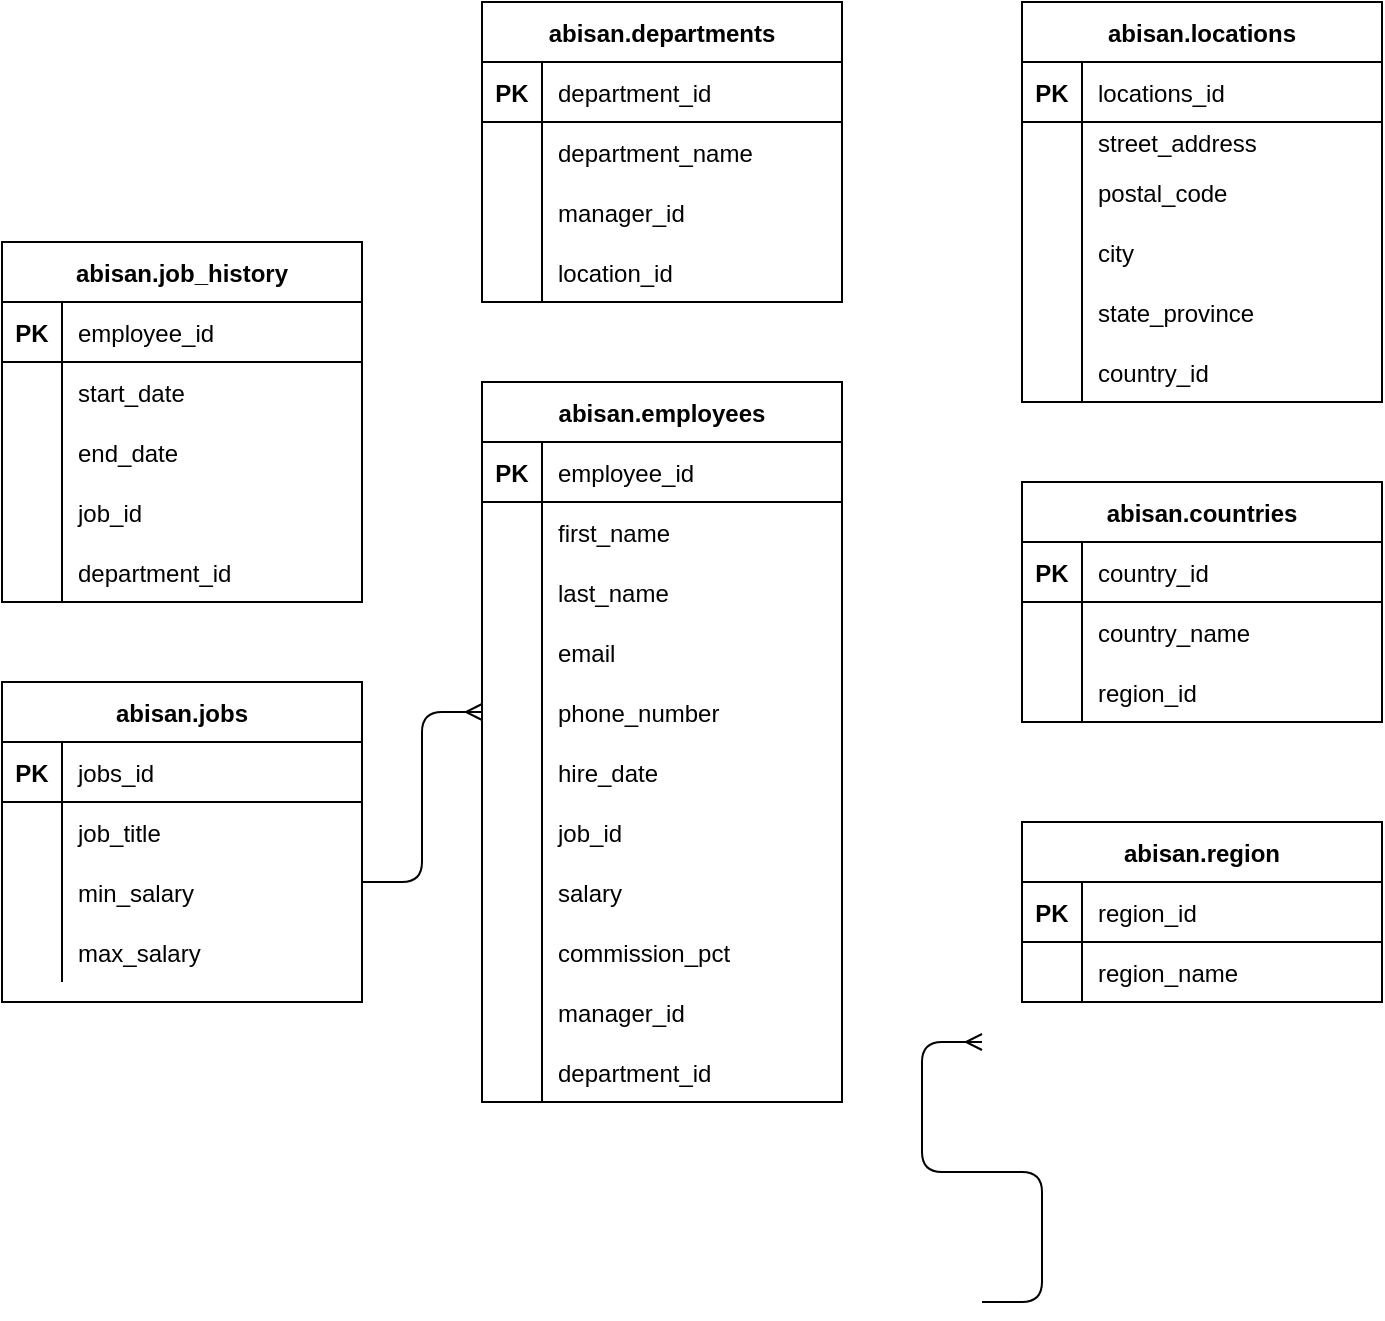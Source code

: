 <mxfile version="13.10.4" type="github">
  <diagram id="i6ycT5udkQKruZCcal8v" name="Page-1">
    <mxGraphModel dx="1401" dy="781" grid="1" gridSize="10" guides="1" tooltips="1" connect="1" arrows="1" fold="1" page="1" pageScale="1" pageWidth="850" pageHeight="1100" math="0" shadow="0">
      <root>
        <mxCell id="0" />
        <mxCell id="1" parent="0" />
        <mxCell id="qALc0oXiPU9BdHfqzSbK-43" value="abisan.region" style="shape=table;startSize=30;container=1;collapsible=1;childLayout=tableLayout;fixedRows=1;rowLines=0;fontStyle=1;align=center;resizeLast=1;" vertex="1" parent="1">
          <mxGeometry x="550" y="450" width="180" height="90" as="geometry" />
        </mxCell>
        <mxCell id="qALc0oXiPU9BdHfqzSbK-44" value="" style="shape=partialRectangle;collapsible=0;dropTarget=0;pointerEvents=0;fillColor=none;top=0;left=0;bottom=1;right=0;points=[[0,0.5],[1,0.5]];portConstraint=eastwest;" vertex="1" parent="qALc0oXiPU9BdHfqzSbK-43">
          <mxGeometry y="30" width="180" height="30" as="geometry" />
        </mxCell>
        <mxCell id="qALc0oXiPU9BdHfqzSbK-45" value="PK" style="shape=partialRectangle;connectable=0;fillColor=none;top=0;left=0;bottom=0;right=0;fontStyle=1;overflow=hidden;" vertex="1" parent="qALc0oXiPU9BdHfqzSbK-44">
          <mxGeometry width="30.0" height="30" as="geometry" />
        </mxCell>
        <mxCell id="qALc0oXiPU9BdHfqzSbK-46" value="region_id" style="shape=partialRectangle;connectable=0;fillColor=none;top=0;left=0;bottom=0;right=0;align=left;spacingLeft=6;fontStyle=0;overflow=hidden;" vertex="1" parent="qALc0oXiPU9BdHfqzSbK-44">
          <mxGeometry x="30.0" width="150.0" height="30" as="geometry" />
        </mxCell>
        <mxCell id="qALc0oXiPU9BdHfqzSbK-47" value="" style="shape=partialRectangle;collapsible=0;dropTarget=0;pointerEvents=0;fillColor=none;top=0;left=0;bottom=0;right=0;points=[[0,0.5],[1,0.5]];portConstraint=eastwest;" vertex="1" parent="qALc0oXiPU9BdHfqzSbK-43">
          <mxGeometry y="60" width="180" height="30" as="geometry" />
        </mxCell>
        <mxCell id="qALc0oXiPU9BdHfqzSbK-48" value="" style="shape=partialRectangle;connectable=0;fillColor=none;top=0;left=0;bottom=0;right=0;editable=1;overflow=hidden;" vertex="1" parent="qALc0oXiPU9BdHfqzSbK-47">
          <mxGeometry width="30.0" height="30" as="geometry" />
        </mxCell>
        <mxCell id="qALc0oXiPU9BdHfqzSbK-49" value="region_name" style="shape=partialRectangle;connectable=0;fillColor=none;top=0;left=0;bottom=0;right=0;align=left;spacingLeft=6;overflow=hidden;" vertex="1" parent="qALc0oXiPU9BdHfqzSbK-47">
          <mxGeometry x="30.0" width="150.0" height="30" as="geometry" />
        </mxCell>
        <mxCell id="qALc0oXiPU9BdHfqzSbK-1" value="abisan.departments" style="shape=table;startSize=30;container=1;collapsible=1;childLayout=tableLayout;fixedRows=1;rowLines=0;fontStyle=1;align=center;resizeLast=1;" vertex="1" parent="1">
          <mxGeometry x="280" y="40" width="180" height="150" as="geometry" />
        </mxCell>
        <mxCell id="qALc0oXiPU9BdHfqzSbK-2" value="" style="shape=partialRectangle;collapsible=0;dropTarget=0;pointerEvents=0;fillColor=none;top=0;left=0;bottom=1;right=0;points=[[0,0.5],[1,0.5]];portConstraint=eastwest;" vertex="1" parent="qALc0oXiPU9BdHfqzSbK-1">
          <mxGeometry y="30" width="180" height="30" as="geometry" />
        </mxCell>
        <mxCell id="qALc0oXiPU9BdHfqzSbK-3" value="PK" style="shape=partialRectangle;connectable=0;fillColor=none;top=0;left=0;bottom=0;right=0;fontStyle=1;overflow=hidden;" vertex="1" parent="qALc0oXiPU9BdHfqzSbK-2">
          <mxGeometry width="30" height="30" as="geometry" />
        </mxCell>
        <mxCell id="qALc0oXiPU9BdHfqzSbK-4" value="department_id" style="shape=partialRectangle;connectable=0;fillColor=none;top=0;left=0;bottom=0;right=0;align=left;spacingLeft=6;fontStyle=0;overflow=hidden;" vertex="1" parent="qALc0oXiPU9BdHfqzSbK-2">
          <mxGeometry x="30" width="150" height="30" as="geometry" />
        </mxCell>
        <mxCell id="qALc0oXiPU9BdHfqzSbK-5" value="" style="shape=partialRectangle;collapsible=0;dropTarget=0;pointerEvents=0;fillColor=none;top=0;left=0;bottom=0;right=0;points=[[0,0.5],[1,0.5]];portConstraint=eastwest;" vertex="1" parent="qALc0oXiPU9BdHfqzSbK-1">
          <mxGeometry y="60" width="180" height="30" as="geometry" />
        </mxCell>
        <mxCell id="qALc0oXiPU9BdHfqzSbK-6" value="" style="shape=partialRectangle;connectable=0;fillColor=none;top=0;left=0;bottom=0;right=0;editable=1;overflow=hidden;" vertex="1" parent="qALc0oXiPU9BdHfqzSbK-5">
          <mxGeometry width="30" height="30" as="geometry" />
        </mxCell>
        <mxCell id="qALc0oXiPU9BdHfqzSbK-7" value="department_name" style="shape=partialRectangle;connectable=0;fillColor=none;top=0;left=0;bottom=0;right=0;align=left;spacingLeft=6;overflow=hidden;" vertex="1" parent="qALc0oXiPU9BdHfqzSbK-5">
          <mxGeometry x="30" width="150" height="30" as="geometry" />
        </mxCell>
        <mxCell id="qALc0oXiPU9BdHfqzSbK-8" value="" style="shape=partialRectangle;collapsible=0;dropTarget=0;pointerEvents=0;fillColor=none;top=0;left=0;bottom=0;right=0;points=[[0,0.5],[1,0.5]];portConstraint=eastwest;" vertex="1" parent="qALc0oXiPU9BdHfqzSbK-1">
          <mxGeometry y="90" width="180" height="30" as="geometry" />
        </mxCell>
        <mxCell id="qALc0oXiPU9BdHfqzSbK-9" value="" style="shape=partialRectangle;connectable=0;fillColor=none;top=0;left=0;bottom=0;right=0;editable=1;overflow=hidden;" vertex="1" parent="qALc0oXiPU9BdHfqzSbK-8">
          <mxGeometry width="30" height="30" as="geometry" />
        </mxCell>
        <mxCell id="qALc0oXiPU9BdHfqzSbK-10" value="manager_id" style="shape=partialRectangle;connectable=0;fillColor=none;top=0;left=0;bottom=0;right=0;align=left;spacingLeft=6;overflow=hidden;" vertex="1" parent="qALc0oXiPU9BdHfqzSbK-8">
          <mxGeometry x="30" width="150" height="30" as="geometry" />
        </mxCell>
        <mxCell id="qALc0oXiPU9BdHfqzSbK-11" value="" style="shape=partialRectangle;collapsible=0;dropTarget=0;pointerEvents=0;fillColor=none;top=0;left=0;bottom=0;right=0;points=[[0,0.5],[1,0.5]];portConstraint=eastwest;" vertex="1" parent="qALc0oXiPU9BdHfqzSbK-1">
          <mxGeometry y="120" width="180" height="30" as="geometry" />
        </mxCell>
        <mxCell id="qALc0oXiPU9BdHfqzSbK-12" value="" style="shape=partialRectangle;connectable=0;fillColor=none;top=0;left=0;bottom=0;right=0;editable=1;overflow=hidden;" vertex="1" parent="qALc0oXiPU9BdHfqzSbK-11">
          <mxGeometry width="30" height="30" as="geometry" />
        </mxCell>
        <mxCell id="qALc0oXiPU9BdHfqzSbK-13" value="location_id" style="shape=partialRectangle;connectable=0;fillColor=none;top=0;left=0;bottom=0;right=0;align=left;spacingLeft=6;overflow=hidden;" vertex="1" parent="qALc0oXiPU9BdHfqzSbK-11">
          <mxGeometry x="30" width="150" height="30" as="geometry" />
        </mxCell>
        <mxCell id="qALc0oXiPU9BdHfqzSbK-14" value="abisan.locations" style="shape=table;startSize=30;container=1;collapsible=1;childLayout=tableLayout;fixedRows=1;rowLines=0;fontStyle=1;align=center;resizeLast=1;" vertex="1" parent="1">
          <mxGeometry x="550" y="40" width="180" height="200" as="geometry" />
        </mxCell>
        <mxCell id="qALc0oXiPU9BdHfqzSbK-15" value="" style="shape=partialRectangle;collapsible=0;dropTarget=0;pointerEvents=0;fillColor=none;top=0;left=0;bottom=1;right=0;points=[[0,0.5],[1,0.5]];portConstraint=eastwest;" vertex="1" parent="qALc0oXiPU9BdHfqzSbK-14">
          <mxGeometry y="30" width="180" height="30" as="geometry" />
        </mxCell>
        <mxCell id="qALc0oXiPU9BdHfqzSbK-16" value="PK" style="shape=partialRectangle;connectable=0;fillColor=none;top=0;left=0;bottom=0;right=0;fontStyle=1;overflow=hidden;" vertex="1" parent="qALc0oXiPU9BdHfqzSbK-15">
          <mxGeometry width="30" height="30" as="geometry" />
        </mxCell>
        <mxCell id="qALc0oXiPU9BdHfqzSbK-17" value="locations_id" style="shape=partialRectangle;connectable=0;fillColor=none;top=0;left=0;bottom=0;right=0;align=left;spacingLeft=6;fontStyle=0;overflow=hidden;" vertex="1" parent="qALc0oXiPU9BdHfqzSbK-15">
          <mxGeometry x="30" width="150" height="30" as="geometry" />
        </mxCell>
        <mxCell id="qALc0oXiPU9BdHfqzSbK-18" value="" style="shape=partialRectangle;collapsible=0;dropTarget=0;pointerEvents=0;fillColor=none;top=0;left=0;bottom=0;right=0;points=[[0,0.5],[1,0.5]];portConstraint=eastwest;" vertex="1" parent="qALc0oXiPU9BdHfqzSbK-14">
          <mxGeometry y="60" width="180" height="20" as="geometry" />
        </mxCell>
        <mxCell id="qALc0oXiPU9BdHfqzSbK-19" value="" style="shape=partialRectangle;connectable=0;fillColor=none;top=0;left=0;bottom=0;right=0;editable=1;overflow=hidden;" vertex="1" parent="qALc0oXiPU9BdHfqzSbK-18">
          <mxGeometry width="30" height="20" as="geometry" />
        </mxCell>
        <mxCell id="qALc0oXiPU9BdHfqzSbK-20" value="street_address" style="shape=partialRectangle;connectable=0;fillColor=none;top=0;left=0;bottom=0;right=0;align=left;spacingLeft=6;overflow=hidden;" vertex="1" parent="qALc0oXiPU9BdHfqzSbK-18">
          <mxGeometry x="30" width="150" height="20" as="geometry" />
        </mxCell>
        <mxCell id="qALc0oXiPU9BdHfqzSbK-21" value="" style="shape=partialRectangle;collapsible=0;dropTarget=0;pointerEvents=0;fillColor=none;top=0;left=0;bottom=0;right=0;points=[[0,0.5],[1,0.5]];portConstraint=eastwest;" vertex="1" parent="qALc0oXiPU9BdHfqzSbK-14">
          <mxGeometry y="80" width="180" height="30" as="geometry" />
        </mxCell>
        <mxCell id="qALc0oXiPU9BdHfqzSbK-22" value="" style="shape=partialRectangle;connectable=0;fillColor=none;top=0;left=0;bottom=0;right=0;editable=1;overflow=hidden;" vertex="1" parent="qALc0oXiPU9BdHfqzSbK-21">
          <mxGeometry width="30" height="30" as="geometry" />
        </mxCell>
        <mxCell id="qALc0oXiPU9BdHfqzSbK-23" value="postal_code" style="shape=partialRectangle;connectable=0;fillColor=none;top=0;left=0;bottom=0;right=0;align=left;spacingLeft=6;overflow=hidden;" vertex="1" parent="qALc0oXiPU9BdHfqzSbK-21">
          <mxGeometry x="30" width="150" height="30" as="geometry" />
        </mxCell>
        <mxCell id="qALc0oXiPU9BdHfqzSbK-24" value="" style="shape=partialRectangle;collapsible=0;dropTarget=0;pointerEvents=0;fillColor=none;top=0;left=0;bottom=0;right=0;points=[[0,0.5],[1,0.5]];portConstraint=eastwest;" vertex="1" parent="qALc0oXiPU9BdHfqzSbK-14">
          <mxGeometry y="110" width="180" height="30" as="geometry" />
        </mxCell>
        <mxCell id="qALc0oXiPU9BdHfqzSbK-25" value="" style="shape=partialRectangle;connectable=0;fillColor=none;top=0;left=0;bottom=0;right=0;editable=1;overflow=hidden;" vertex="1" parent="qALc0oXiPU9BdHfqzSbK-24">
          <mxGeometry width="30" height="30" as="geometry" />
        </mxCell>
        <mxCell id="qALc0oXiPU9BdHfqzSbK-26" value="city" style="shape=partialRectangle;connectable=0;fillColor=none;top=0;left=0;bottom=0;right=0;align=left;spacingLeft=6;overflow=hidden;" vertex="1" parent="qALc0oXiPU9BdHfqzSbK-24">
          <mxGeometry x="30" width="150" height="30" as="geometry" />
        </mxCell>
        <mxCell id="qALc0oXiPU9BdHfqzSbK-136" value="" style="shape=partialRectangle;collapsible=0;dropTarget=0;pointerEvents=0;fillColor=none;top=0;left=0;bottom=0;right=0;points=[[0,0.5],[1,0.5]];portConstraint=eastwest;" vertex="1" parent="qALc0oXiPU9BdHfqzSbK-14">
          <mxGeometry y="140" width="180" height="30" as="geometry" />
        </mxCell>
        <mxCell id="qALc0oXiPU9BdHfqzSbK-137" value="" style="shape=partialRectangle;connectable=0;fillColor=none;top=0;left=0;bottom=0;right=0;editable=1;overflow=hidden;" vertex="1" parent="qALc0oXiPU9BdHfqzSbK-136">
          <mxGeometry width="30" height="30" as="geometry" />
        </mxCell>
        <mxCell id="qALc0oXiPU9BdHfqzSbK-138" value="state_province" style="shape=partialRectangle;connectable=0;fillColor=none;top=0;left=0;bottom=0;right=0;align=left;spacingLeft=6;overflow=hidden;" vertex="1" parent="qALc0oXiPU9BdHfqzSbK-136">
          <mxGeometry x="30" width="150" height="30" as="geometry" />
        </mxCell>
        <mxCell id="qALc0oXiPU9BdHfqzSbK-139" value="" style="shape=partialRectangle;collapsible=0;dropTarget=0;pointerEvents=0;fillColor=none;top=0;left=0;bottom=0;right=0;points=[[0,0.5],[1,0.5]];portConstraint=eastwest;" vertex="1" parent="qALc0oXiPU9BdHfqzSbK-14">
          <mxGeometry y="170" width="180" height="30" as="geometry" />
        </mxCell>
        <mxCell id="qALc0oXiPU9BdHfqzSbK-140" value="" style="shape=partialRectangle;connectable=0;fillColor=none;top=0;left=0;bottom=0;right=0;editable=1;overflow=hidden;" vertex="1" parent="qALc0oXiPU9BdHfqzSbK-139">
          <mxGeometry width="30" height="30" as="geometry" />
        </mxCell>
        <mxCell id="qALc0oXiPU9BdHfqzSbK-141" value="country_id" style="shape=partialRectangle;connectable=0;fillColor=none;top=0;left=0;bottom=0;right=0;align=left;spacingLeft=6;overflow=hidden;" vertex="1" parent="qALc0oXiPU9BdHfqzSbK-139">
          <mxGeometry x="30" width="150" height="30" as="geometry" />
        </mxCell>
        <mxCell id="qALc0oXiPU9BdHfqzSbK-29" value="abisan.countries" style="shape=table;startSize=30;container=1;collapsible=1;childLayout=tableLayout;fixedRows=1;rowLines=0;fontStyle=1;align=center;resizeLast=1;" vertex="1" parent="1">
          <mxGeometry x="550" y="280" width="180" height="120" as="geometry" />
        </mxCell>
        <mxCell id="qALc0oXiPU9BdHfqzSbK-30" value="" style="shape=partialRectangle;collapsible=0;dropTarget=0;pointerEvents=0;fillColor=none;top=0;left=0;bottom=1;right=0;points=[[0,0.5],[1,0.5]];portConstraint=eastwest;" vertex="1" parent="qALc0oXiPU9BdHfqzSbK-29">
          <mxGeometry y="30" width="180" height="30" as="geometry" />
        </mxCell>
        <mxCell id="qALc0oXiPU9BdHfqzSbK-31" value="PK" style="shape=partialRectangle;connectable=0;fillColor=none;top=0;left=0;bottom=0;right=0;fontStyle=1;overflow=hidden;" vertex="1" parent="qALc0oXiPU9BdHfqzSbK-30">
          <mxGeometry width="30" height="30" as="geometry" />
        </mxCell>
        <mxCell id="qALc0oXiPU9BdHfqzSbK-32" value="country_id" style="shape=partialRectangle;connectable=0;fillColor=none;top=0;left=0;bottom=0;right=0;align=left;spacingLeft=6;fontStyle=0;overflow=hidden;" vertex="1" parent="qALc0oXiPU9BdHfqzSbK-30">
          <mxGeometry x="30" width="150" height="30" as="geometry" />
        </mxCell>
        <mxCell id="qALc0oXiPU9BdHfqzSbK-33" value="" style="shape=partialRectangle;collapsible=0;dropTarget=0;pointerEvents=0;fillColor=none;top=0;left=0;bottom=0;right=0;points=[[0,0.5],[1,0.5]];portConstraint=eastwest;" vertex="1" parent="qALc0oXiPU9BdHfqzSbK-29">
          <mxGeometry y="60" width="180" height="30" as="geometry" />
        </mxCell>
        <mxCell id="qALc0oXiPU9BdHfqzSbK-34" value="" style="shape=partialRectangle;connectable=0;fillColor=none;top=0;left=0;bottom=0;right=0;editable=1;overflow=hidden;" vertex="1" parent="qALc0oXiPU9BdHfqzSbK-33">
          <mxGeometry width="30" height="30" as="geometry" />
        </mxCell>
        <mxCell id="qALc0oXiPU9BdHfqzSbK-35" value="country_name" style="shape=partialRectangle;connectable=0;fillColor=none;top=0;left=0;bottom=0;right=0;align=left;spacingLeft=6;overflow=hidden;" vertex="1" parent="qALc0oXiPU9BdHfqzSbK-33">
          <mxGeometry x="30" width="150" height="30" as="geometry" />
        </mxCell>
        <mxCell id="qALc0oXiPU9BdHfqzSbK-36" value="" style="shape=partialRectangle;collapsible=0;dropTarget=0;pointerEvents=0;fillColor=none;top=0;left=0;bottom=0;right=0;points=[[0,0.5],[1,0.5]];portConstraint=eastwest;" vertex="1" parent="qALc0oXiPU9BdHfqzSbK-29">
          <mxGeometry y="90" width="180" height="30" as="geometry" />
        </mxCell>
        <mxCell id="qALc0oXiPU9BdHfqzSbK-37" value="" style="shape=partialRectangle;connectable=0;fillColor=none;top=0;left=0;bottom=0;right=0;editable=1;overflow=hidden;" vertex="1" parent="qALc0oXiPU9BdHfqzSbK-36">
          <mxGeometry width="30" height="30" as="geometry" />
        </mxCell>
        <mxCell id="qALc0oXiPU9BdHfqzSbK-38" value="region_id" style="shape=partialRectangle;connectable=0;fillColor=none;top=0;left=0;bottom=0;right=0;align=left;spacingLeft=6;overflow=hidden;" vertex="1" parent="qALc0oXiPU9BdHfqzSbK-36">
          <mxGeometry x="30" width="150" height="30" as="geometry" />
        </mxCell>
        <mxCell id="qALc0oXiPU9BdHfqzSbK-56" value="abisan.job_history" style="shape=table;startSize=30;container=1;collapsible=1;childLayout=tableLayout;fixedRows=1;rowLines=0;fontStyle=1;align=center;resizeLast=1;" vertex="1" parent="1">
          <mxGeometry x="40" y="160" width="180" height="180" as="geometry" />
        </mxCell>
        <mxCell id="qALc0oXiPU9BdHfqzSbK-57" value="" style="shape=partialRectangle;collapsible=0;dropTarget=0;pointerEvents=0;fillColor=none;top=0;left=0;bottom=1;right=0;points=[[0,0.5],[1,0.5]];portConstraint=eastwest;" vertex="1" parent="qALc0oXiPU9BdHfqzSbK-56">
          <mxGeometry y="30" width="180" height="30" as="geometry" />
        </mxCell>
        <mxCell id="qALc0oXiPU9BdHfqzSbK-58" value="PK" style="shape=partialRectangle;connectable=0;fillColor=none;top=0;left=0;bottom=0;right=0;fontStyle=1;overflow=hidden;" vertex="1" parent="qALc0oXiPU9BdHfqzSbK-57">
          <mxGeometry width="30" height="30" as="geometry" />
        </mxCell>
        <mxCell id="qALc0oXiPU9BdHfqzSbK-59" value="employee_id" style="shape=partialRectangle;connectable=0;fillColor=none;top=0;left=0;bottom=0;right=0;align=left;spacingLeft=6;fontStyle=0;overflow=hidden;" vertex="1" parent="qALc0oXiPU9BdHfqzSbK-57">
          <mxGeometry x="30" width="150" height="30" as="geometry" />
        </mxCell>
        <mxCell id="qALc0oXiPU9BdHfqzSbK-60" value="" style="shape=partialRectangle;collapsible=0;dropTarget=0;pointerEvents=0;fillColor=none;top=0;left=0;bottom=0;right=0;points=[[0,0.5],[1,0.5]];portConstraint=eastwest;" vertex="1" parent="qALc0oXiPU9BdHfqzSbK-56">
          <mxGeometry y="60" width="180" height="30" as="geometry" />
        </mxCell>
        <mxCell id="qALc0oXiPU9BdHfqzSbK-61" value="" style="shape=partialRectangle;connectable=0;fillColor=none;top=0;left=0;bottom=0;right=0;editable=1;overflow=hidden;" vertex="1" parent="qALc0oXiPU9BdHfqzSbK-60">
          <mxGeometry width="30" height="30" as="geometry" />
        </mxCell>
        <mxCell id="qALc0oXiPU9BdHfqzSbK-62" value="start_date" style="shape=partialRectangle;connectable=0;fillColor=none;top=0;left=0;bottom=0;right=0;align=left;spacingLeft=6;overflow=hidden;" vertex="1" parent="qALc0oXiPU9BdHfqzSbK-60">
          <mxGeometry x="30" width="150" height="30" as="geometry" />
        </mxCell>
        <mxCell id="qALc0oXiPU9BdHfqzSbK-63" value="" style="shape=partialRectangle;collapsible=0;dropTarget=0;pointerEvents=0;fillColor=none;top=0;left=0;bottom=0;right=0;points=[[0,0.5],[1,0.5]];portConstraint=eastwest;" vertex="1" parent="qALc0oXiPU9BdHfqzSbK-56">
          <mxGeometry y="90" width="180" height="30" as="geometry" />
        </mxCell>
        <mxCell id="qALc0oXiPU9BdHfqzSbK-64" value="" style="shape=partialRectangle;connectable=0;fillColor=none;top=0;left=0;bottom=0;right=0;editable=1;overflow=hidden;" vertex="1" parent="qALc0oXiPU9BdHfqzSbK-63">
          <mxGeometry width="30" height="30" as="geometry" />
        </mxCell>
        <mxCell id="qALc0oXiPU9BdHfqzSbK-65" value="end_date" style="shape=partialRectangle;connectable=0;fillColor=none;top=0;left=0;bottom=0;right=0;align=left;spacingLeft=6;overflow=hidden;" vertex="1" parent="qALc0oXiPU9BdHfqzSbK-63">
          <mxGeometry x="30" width="150" height="30" as="geometry" />
        </mxCell>
        <mxCell id="qALc0oXiPU9BdHfqzSbK-66" value="" style="shape=partialRectangle;collapsible=0;dropTarget=0;pointerEvents=0;fillColor=none;top=0;left=0;bottom=0;right=0;points=[[0,0.5],[1,0.5]];portConstraint=eastwest;" vertex="1" parent="qALc0oXiPU9BdHfqzSbK-56">
          <mxGeometry y="120" width="180" height="30" as="geometry" />
        </mxCell>
        <mxCell id="qALc0oXiPU9BdHfqzSbK-67" value="" style="shape=partialRectangle;connectable=0;fillColor=none;top=0;left=0;bottom=0;right=0;editable=1;overflow=hidden;" vertex="1" parent="qALc0oXiPU9BdHfqzSbK-66">
          <mxGeometry width="30" height="30" as="geometry" />
        </mxCell>
        <mxCell id="qALc0oXiPU9BdHfqzSbK-68" value="job_id" style="shape=partialRectangle;connectable=0;fillColor=none;top=0;left=0;bottom=0;right=0;align=left;spacingLeft=6;overflow=hidden;" vertex="1" parent="qALc0oXiPU9BdHfqzSbK-66">
          <mxGeometry x="30" width="150" height="30" as="geometry" />
        </mxCell>
        <mxCell id="qALc0oXiPU9BdHfqzSbK-133" value="" style="shape=partialRectangle;collapsible=0;dropTarget=0;pointerEvents=0;fillColor=none;top=0;left=0;bottom=0;right=0;points=[[0,0.5],[1,0.5]];portConstraint=eastwest;" vertex="1" parent="qALc0oXiPU9BdHfqzSbK-56">
          <mxGeometry y="150" width="180" height="30" as="geometry" />
        </mxCell>
        <mxCell id="qALc0oXiPU9BdHfqzSbK-134" value="" style="shape=partialRectangle;connectable=0;fillColor=none;top=0;left=0;bottom=0;right=0;editable=1;overflow=hidden;" vertex="1" parent="qALc0oXiPU9BdHfqzSbK-133">
          <mxGeometry width="30" height="30" as="geometry" />
        </mxCell>
        <mxCell id="qALc0oXiPU9BdHfqzSbK-135" value="department_id" style="shape=partialRectangle;connectable=0;fillColor=none;top=0;left=0;bottom=0;right=0;align=left;spacingLeft=6;overflow=hidden;" vertex="1" parent="qALc0oXiPU9BdHfqzSbK-133">
          <mxGeometry x="30" width="150" height="30" as="geometry" />
        </mxCell>
        <mxCell id="qALc0oXiPU9BdHfqzSbK-69" value="abisan.jobs" style="shape=table;startSize=30;container=1;collapsible=1;childLayout=tableLayout;fixedRows=1;rowLines=0;fontStyle=1;align=center;resizeLast=1;" vertex="1" parent="1">
          <mxGeometry x="40" y="380" width="180" height="160" as="geometry" />
        </mxCell>
        <mxCell id="qALc0oXiPU9BdHfqzSbK-70" value="" style="shape=partialRectangle;collapsible=0;dropTarget=0;pointerEvents=0;fillColor=none;top=0;left=0;bottom=1;right=0;points=[[0,0.5],[1,0.5]];portConstraint=eastwest;" vertex="1" parent="qALc0oXiPU9BdHfqzSbK-69">
          <mxGeometry y="30" width="180" height="30" as="geometry" />
        </mxCell>
        <mxCell id="qALc0oXiPU9BdHfqzSbK-71" value="PK" style="shape=partialRectangle;connectable=0;fillColor=none;top=0;left=0;bottom=0;right=0;fontStyle=1;overflow=hidden;" vertex="1" parent="qALc0oXiPU9BdHfqzSbK-70">
          <mxGeometry width="30" height="30" as="geometry" />
        </mxCell>
        <mxCell id="qALc0oXiPU9BdHfqzSbK-72" value="jobs_id" style="shape=partialRectangle;connectable=0;fillColor=none;top=0;left=0;bottom=0;right=0;align=left;spacingLeft=6;fontStyle=0;overflow=hidden;" vertex="1" parent="qALc0oXiPU9BdHfqzSbK-70">
          <mxGeometry x="30" width="150" height="30" as="geometry" />
        </mxCell>
        <mxCell id="qALc0oXiPU9BdHfqzSbK-73" value="" style="shape=partialRectangle;collapsible=0;dropTarget=0;pointerEvents=0;fillColor=none;top=0;left=0;bottom=0;right=0;points=[[0,0.5],[1,0.5]];portConstraint=eastwest;" vertex="1" parent="qALc0oXiPU9BdHfqzSbK-69">
          <mxGeometry y="60" width="180" height="30" as="geometry" />
        </mxCell>
        <mxCell id="qALc0oXiPU9BdHfqzSbK-74" value="" style="shape=partialRectangle;connectable=0;fillColor=none;top=0;left=0;bottom=0;right=0;editable=1;overflow=hidden;" vertex="1" parent="qALc0oXiPU9BdHfqzSbK-73">
          <mxGeometry width="30" height="30" as="geometry" />
        </mxCell>
        <mxCell id="qALc0oXiPU9BdHfqzSbK-75" value="job_title" style="shape=partialRectangle;connectable=0;fillColor=none;top=0;left=0;bottom=0;right=0;align=left;spacingLeft=6;overflow=hidden;" vertex="1" parent="qALc0oXiPU9BdHfqzSbK-73">
          <mxGeometry x="30" width="150" height="30" as="geometry" />
        </mxCell>
        <mxCell id="qALc0oXiPU9BdHfqzSbK-76" value="" style="shape=partialRectangle;collapsible=0;dropTarget=0;pointerEvents=0;fillColor=none;top=0;left=0;bottom=0;right=0;points=[[0,0.5],[1,0.5]];portConstraint=eastwest;" vertex="1" parent="qALc0oXiPU9BdHfqzSbK-69">
          <mxGeometry y="90" width="180" height="30" as="geometry" />
        </mxCell>
        <mxCell id="qALc0oXiPU9BdHfqzSbK-77" value="" style="shape=partialRectangle;connectable=0;fillColor=none;top=0;left=0;bottom=0;right=0;editable=1;overflow=hidden;" vertex="1" parent="qALc0oXiPU9BdHfqzSbK-76">
          <mxGeometry width="30" height="30" as="geometry" />
        </mxCell>
        <mxCell id="qALc0oXiPU9BdHfqzSbK-78" value="min_salary" style="shape=partialRectangle;connectable=0;fillColor=none;top=0;left=0;bottom=0;right=0;align=left;spacingLeft=6;overflow=hidden;" vertex="1" parent="qALc0oXiPU9BdHfqzSbK-76">
          <mxGeometry x="30" width="150" height="30" as="geometry" />
        </mxCell>
        <mxCell id="qALc0oXiPU9BdHfqzSbK-79" value="" style="shape=partialRectangle;collapsible=0;dropTarget=0;pointerEvents=0;fillColor=none;top=0;left=0;bottom=0;right=0;points=[[0,0.5],[1,0.5]];portConstraint=eastwest;" vertex="1" parent="qALc0oXiPU9BdHfqzSbK-69">
          <mxGeometry y="120" width="180" height="30" as="geometry" />
        </mxCell>
        <mxCell id="qALc0oXiPU9BdHfqzSbK-80" value="" style="shape=partialRectangle;connectable=0;fillColor=none;top=0;left=0;bottom=0;right=0;editable=1;overflow=hidden;" vertex="1" parent="qALc0oXiPU9BdHfqzSbK-79">
          <mxGeometry width="30" height="30" as="geometry" />
        </mxCell>
        <mxCell id="qALc0oXiPU9BdHfqzSbK-81" value="max_salary" style="shape=partialRectangle;connectable=0;fillColor=none;top=0;left=0;bottom=0;right=0;align=left;spacingLeft=6;overflow=hidden;" vertex="1" parent="qALc0oXiPU9BdHfqzSbK-79">
          <mxGeometry x="30" width="150" height="30" as="geometry" />
        </mxCell>
        <mxCell id="qALc0oXiPU9BdHfqzSbK-83" value="abisan.employees" style="shape=table;startSize=30;container=1;collapsible=1;childLayout=tableLayout;fixedRows=1;rowLines=0;fontStyle=1;align=center;resizeLast=1;" vertex="1" parent="1">
          <mxGeometry x="280" y="230" width="180" height="360" as="geometry" />
        </mxCell>
        <mxCell id="qALc0oXiPU9BdHfqzSbK-84" value="" style="shape=partialRectangle;collapsible=0;dropTarget=0;pointerEvents=0;fillColor=none;top=0;left=0;bottom=1;right=0;points=[[0,0.5],[1,0.5]];portConstraint=eastwest;" vertex="1" parent="qALc0oXiPU9BdHfqzSbK-83">
          <mxGeometry y="30" width="180" height="30" as="geometry" />
        </mxCell>
        <mxCell id="qALc0oXiPU9BdHfqzSbK-85" value="PK" style="shape=partialRectangle;connectable=0;fillColor=none;top=0;left=0;bottom=0;right=0;fontStyle=1;overflow=hidden;" vertex="1" parent="qALc0oXiPU9BdHfqzSbK-84">
          <mxGeometry width="30" height="30" as="geometry" />
        </mxCell>
        <mxCell id="qALc0oXiPU9BdHfqzSbK-86" value="employee_id" style="shape=partialRectangle;connectable=0;fillColor=none;top=0;left=0;bottom=0;right=0;align=left;spacingLeft=6;fontStyle=0;overflow=hidden;" vertex="1" parent="qALc0oXiPU9BdHfqzSbK-84">
          <mxGeometry x="30" width="150" height="30" as="geometry" />
        </mxCell>
        <mxCell id="qALc0oXiPU9BdHfqzSbK-87" value="" style="shape=partialRectangle;collapsible=0;dropTarget=0;pointerEvents=0;fillColor=none;top=0;left=0;bottom=0;right=0;points=[[0,0.5],[1,0.5]];portConstraint=eastwest;" vertex="1" parent="qALc0oXiPU9BdHfqzSbK-83">
          <mxGeometry y="60" width="180" height="30" as="geometry" />
        </mxCell>
        <mxCell id="qALc0oXiPU9BdHfqzSbK-88" value="" style="shape=partialRectangle;connectable=0;fillColor=none;top=0;left=0;bottom=0;right=0;editable=1;overflow=hidden;" vertex="1" parent="qALc0oXiPU9BdHfqzSbK-87">
          <mxGeometry width="30" height="30" as="geometry" />
        </mxCell>
        <mxCell id="qALc0oXiPU9BdHfqzSbK-89" value="first_name" style="shape=partialRectangle;connectable=0;fillColor=none;top=0;left=0;bottom=0;right=0;align=left;spacingLeft=6;overflow=hidden;" vertex="1" parent="qALc0oXiPU9BdHfqzSbK-87">
          <mxGeometry x="30" width="150" height="30" as="geometry" />
        </mxCell>
        <mxCell id="qALc0oXiPU9BdHfqzSbK-90" value="" style="shape=partialRectangle;collapsible=0;dropTarget=0;pointerEvents=0;fillColor=none;top=0;left=0;bottom=0;right=0;points=[[0,0.5],[1,0.5]];portConstraint=eastwest;" vertex="1" parent="qALc0oXiPU9BdHfqzSbK-83">
          <mxGeometry y="90" width="180" height="30" as="geometry" />
        </mxCell>
        <mxCell id="qALc0oXiPU9BdHfqzSbK-91" value="" style="shape=partialRectangle;connectable=0;fillColor=none;top=0;left=0;bottom=0;right=0;editable=1;overflow=hidden;" vertex="1" parent="qALc0oXiPU9BdHfqzSbK-90">
          <mxGeometry width="30" height="30" as="geometry" />
        </mxCell>
        <mxCell id="qALc0oXiPU9BdHfqzSbK-92" value="last_name" style="shape=partialRectangle;connectable=0;fillColor=none;top=0;left=0;bottom=0;right=0;align=left;spacingLeft=6;overflow=hidden;" vertex="1" parent="qALc0oXiPU9BdHfqzSbK-90">
          <mxGeometry x="30" width="150" height="30" as="geometry" />
        </mxCell>
        <mxCell id="qALc0oXiPU9BdHfqzSbK-93" value="" style="shape=partialRectangle;collapsible=0;dropTarget=0;pointerEvents=0;fillColor=none;top=0;left=0;bottom=0;right=0;points=[[0,0.5],[1,0.5]];portConstraint=eastwest;" vertex="1" parent="qALc0oXiPU9BdHfqzSbK-83">
          <mxGeometry y="120" width="180" height="30" as="geometry" />
        </mxCell>
        <mxCell id="qALc0oXiPU9BdHfqzSbK-94" value="" style="shape=partialRectangle;connectable=0;fillColor=none;top=0;left=0;bottom=0;right=0;editable=1;overflow=hidden;" vertex="1" parent="qALc0oXiPU9BdHfqzSbK-93">
          <mxGeometry width="30" height="30" as="geometry" />
        </mxCell>
        <mxCell id="qALc0oXiPU9BdHfqzSbK-95" value="email" style="shape=partialRectangle;connectable=0;fillColor=none;top=0;left=0;bottom=0;right=0;align=left;spacingLeft=6;overflow=hidden;" vertex="1" parent="qALc0oXiPU9BdHfqzSbK-93">
          <mxGeometry x="30" width="150" height="30" as="geometry" />
        </mxCell>
        <mxCell id="qALc0oXiPU9BdHfqzSbK-109" value="" style="shape=partialRectangle;collapsible=0;dropTarget=0;pointerEvents=0;fillColor=none;top=0;left=0;bottom=0;right=0;points=[[0,0.5],[1,0.5]];portConstraint=eastwest;" vertex="1" parent="qALc0oXiPU9BdHfqzSbK-83">
          <mxGeometry y="150" width="180" height="30" as="geometry" />
        </mxCell>
        <mxCell id="qALc0oXiPU9BdHfqzSbK-110" value="" style="shape=partialRectangle;connectable=0;fillColor=none;top=0;left=0;bottom=0;right=0;editable=1;overflow=hidden;" vertex="1" parent="qALc0oXiPU9BdHfqzSbK-109">
          <mxGeometry width="30" height="30" as="geometry" />
        </mxCell>
        <mxCell id="qALc0oXiPU9BdHfqzSbK-111" value="phone_number" style="shape=partialRectangle;connectable=0;fillColor=none;top=0;left=0;bottom=0;right=0;align=left;spacingLeft=6;overflow=hidden;" vertex="1" parent="qALc0oXiPU9BdHfqzSbK-109">
          <mxGeometry x="30" width="150" height="30" as="geometry" />
        </mxCell>
        <mxCell id="qALc0oXiPU9BdHfqzSbK-112" value="" style="shape=partialRectangle;collapsible=0;dropTarget=0;pointerEvents=0;fillColor=none;top=0;left=0;bottom=0;right=0;points=[[0,0.5],[1,0.5]];portConstraint=eastwest;" vertex="1" parent="qALc0oXiPU9BdHfqzSbK-83">
          <mxGeometry y="180" width="180" height="30" as="geometry" />
        </mxCell>
        <mxCell id="qALc0oXiPU9BdHfqzSbK-113" value="" style="shape=partialRectangle;connectable=0;fillColor=none;top=0;left=0;bottom=0;right=0;editable=1;overflow=hidden;" vertex="1" parent="qALc0oXiPU9BdHfqzSbK-112">
          <mxGeometry width="30" height="30" as="geometry" />
        </mxCell>
        <mxCell id="qALc0oXiPU9BdHfqzSbK-114" value="hire_date" style="shape=partialRectangle;connectable=0;fillColor=none;top=0;left=0;bottom=0;right=0;align=left;spacingLeft=6;overflow=hidden;" vertex="1" parent="qALc0oXiPU9BdHfqzSbK-112">
          <mxGeometry x="30" width="150" height="30" as="geometry" />
        </mxCell>
        <mxCell id="qALc0oXiPU9BdHfqzSbK-115" value="" style="shape=partialRectangle;collapsible=0;dropTarget=0;pointerEvents=0;fillColor=none;top=0;left=0;bottom=0;right=0;points=[[0,0.5],[1,0.5]];portConstraint=eastwest;" vertex="1" parent="qALc0oXiPU9BdHfqzSbK-83">
          <mxGeometry y="210" width="180" height="30" as="geometry" />
        </mxCell>
        <mxCell id="qALc0oXiPU9BdHfqzSbK-116" value="" style="shape=partialRectangle;connectable=0;fillColor=none;top=0;left=0;bottom=0;right=0;editable=1;overflow=hidden;" vertex="1" parent="qALc0oXiPU9BdHfqzSbK-115">
          <mxGeometry width="30" height="30" as="geometry" />
        </mxCell>
        <mxCell id="qALc0oXiPU9BdHfqzSbK-117" value="job_id" style="shape=partialRectangle;connectable=0;fillColor=none;top=0;left=0;bottom=0;right=0;align=left;spacingLeft=6;overflow=hidden;" vertex="1" parent="qALc0oXiPU9BdHfqzSbK-115">
          <mxGeometry x="30" width="150" height="30" as="geometry" />
        </mxCell>
        <mxCell id="qALc0oXiPU9BdHfqzSbK-118" value="" style="shape=partialRectangle;collapsible=0;dropTarget=0;pointerEvents=0;fillColor=none;top=0;left=0;bottom=0;right=0;points=[[0,0.5],[1,0.5]];portConstraint=eastwest;" vertex="1" parent="qALc0oXiPU9BdHfqzSbK-83">
          <mxGeometry y="240" width="180" height="30" as="geometry" />
        </mxCell>
        <mxCell id="qALc0oXiPU9BdHfqzSbK-119" value="" style="shape=partialRectangle;connectable=0;fillColor=none;top=0;left=0;bottom=0;right=0;editable=1;overflow=hidden;" vertex="1" parent="qALc0oXiPU9BdHfqzSbK-118">
          <mxGeometry width="30" height="30" as="geometry" />
        </mxCell>
        <mxCell id="qALc0oXiPU9BdHfqzSbK-120" value="salary" style="shape=partialRectangle;connectable=0;fillColor=none;top=0;left=0;bottom=0;right=0;align=left;spacingLeft=6;overflow=hidden;" vertex="1" parent="qALc0oXiPU9BdHfqzSbK-118">
          <mxGeometry x="30" width="150" height="30" as="geometry" />
        </mxCell>
        <mxCell id="qALc0oXiPU9BdHfqzSbK-121" value="" style="shape=partialRectangle;collapsible=0;dropTarget=0;pointerEvents=0;fillColor=none;top=0;left=0;bottom=0;right=0;points=[[0,0.5],[1,0.5]];portConstraint=eastwest;" vertex="1" parent="qALc0oXiPU9BdHfqzSbK-83">
          <mxGeometry y="270" width="180" height="30" as="geometry" />
        </mxCell>
        <mxCell id="qALc0oXiPU9BdHfqzSbK-122" value="" style="shape=partialRectangle;connectable=0;fillColor=none;top=0;left=0;bottom=0;right=0;editable=1;overflow=hidden;" vertex="1" parent="qALc0oXiPU9BdHfqzSbK-121">
          <mxGeometry width="30" height="30" as="geometry" />
        </mxCell>
        <mxCell id="qALc0oXiPU9BdHfqzSbK-123" value="commission_pct" style="shape=partialRectangle;connectable=0;fillColor=none;top=0;left=0;bottom=0;right=0;align=left;spacingLeft=6;overflow=hidden;" vertex="1" parent="qALc0oXiPU9BdHfqzSbK-121">
          <mxGeometry x="30" width="150" height="30" as="geometry" />
        </mxCell>
        <mxCell id="qALc0oXiPU9BdHfqzSbK-124" value="" style="shape=partialRectangle;collapsible=0;dropTarget=0;pointerEvents=0;fillColor=none;top=0;left=0;bottom=0;right=0;points=[[0,0.5],[1,0.5]];portConstraint=eastwest;" vertex="1" parent="qALc0oXiPU9BdHfqzSbK-83">
          <mxGeometry y="300" width="180" height="30" as="geometry" />
        </mxCell>
        <mxCell id="qALc0oXiPU9BdHfqzSbK-125" value="" style="shape=partialRectangle;connectable=0;fillColor=none;top=0;left=0;bottom=0;right=0;editable=1;overflow=hidden;" vertex="1" parent="qALc0oXiPU9BdHfqzSbK-124">
          <mxGeometry width="30" height="30" as="geometry" />
        </mxCell>
        <mxCell id="qALc0oXiPU9BdHfqzSbK-126" value="manager_id" style="shape=partialRectangle;connectable=0;fillColor=none;top=0;left=0;bottom=0;right=0;align=left;spacingLeft=6;overflow=hidden;" vertex="1" parent="qALc0oXiPU9BdHfqzSbK-124">
          <mxGeometry x="30" width="150" height="30" as="geometry" />
        </mxCell>
        <mxCell id="qALc0oXiPU9BdHfqzSbK-127" value="" style="shape=partialRectangle;collapsible=0;dropTarget=0;pointerEvents=0;fillColor=none;top=0;left=0;bottom=0;right=0;points=[[0,0.5],[1,0.5]];portConstraint=eastwest;" vertex="1" parent="qALc0oXiPU9BdHfqzSbK-83">
          <mxGeometry y="330" width="180" height="30" as="geometry" />
        </mxCell>
        <mxCell id="qALc0oXiPU9BdHfqzSbK-128" value="" style="shape=partialRectangle;connectable=0;fillColor=none;top=0;left=0;bottom=0;right=0;editable=1;overflow=hidden;" vertex="1" parent="qALc0oXiPU9BdHfqzSbK-127">
          <mxGeometry width="30" height="30" as="geometry" />
        </mxCell>
        <mxCell id="qALc0oXiPU9BdHfqzSbK-129" value="department_id" style="shape=partialRectangle;connectable=0;fillColor=none;top=0;left=0;bottom=0;right=0;align=left;spacingLeft=6;overflow=hidden;" vertex="1" parent="qALc0oXiPU9BdHfqzSbK-127">
          <mxGeometry x="30" width="150" height="30" as="geometry" />
        </mxCell>
        <mxCell id="qALc0oXiPU9BdHfqzSbK-143" value="" style="edgeStyle=entityRelationEdgeStyle;fontSize=12;html=1;endArrow=ERmany;entryX=0;entryY=0.5;entryDx=0;entryDy=0;" edge="1" parent="1" target="qALc0oXiPU9BdHfqzSbK-109">
          <mxGeometry width="100" height="100" relative="1" as="geometry">
            <mxPoint x="220" y="480" as="sourcePoint" />
            <mxPoint x="320" y="380" as="targetPoint" />
          </mxGeometry>
        </mxCell>
        <mxCell id="qALc0oXiPU9BdHfqzSbK-144" value="" style="edgeStyle=entityRelationEdgeStyle;fontSize=12;html=1;endArrow=ERmany;" edge="1" parent="1">
          <mxGeometry width="100" height="100" relative="1" as="geometry">
            <mxPoint x="530" y="690" as="sourcePoint" />
            <mxPoint x="530" y="560" as="targetPoint" />
          </mxGeometry>
        </mxCell>
      </root>
    </mxGraphModel>
  </diagram>
</mxfile>
